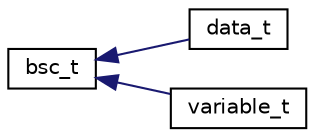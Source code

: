 digraph "Graphical Class Hierarchy"
{
 // INTERACTIVE_SVG=YES
 // LATEX_PDF_SIZE
  edge [fontname="Helvetica",fontsize="10",labelfontname="Helvetica",labelfontsize="10"];
  node [fontname="Helvetica",fontsize="10",shape=record];
  rankdir="LR";
  Node0 [label="bsc_t",height=0.2,width=0.4,color="black", fillcolor="white", style="filled",URL="$classbsc__t.html",tooltip="Basic structure class that provides type translation and buffer management."];
  Node0 -> Node1 [dir="back",color="midnightblue",fontsize="10",style="solid",fontname="Helvetica"];
  Node1 [label="data_t",height=0.2,width=0.4,color="black", fillcolor="white", style="filled",URL="$structdata__t.html",tooltip=" "];
  Node0 -> Node2 [dir="back",color="midnightblue",fontsize="10",style="solid",fontname="Helvetica"];
  Node2 [label="variable_t",height=0.2,width=0.4,color="black", fillcolor="white", style="filled",URL="$structvariable__t.html",tooltip=" "];
}
